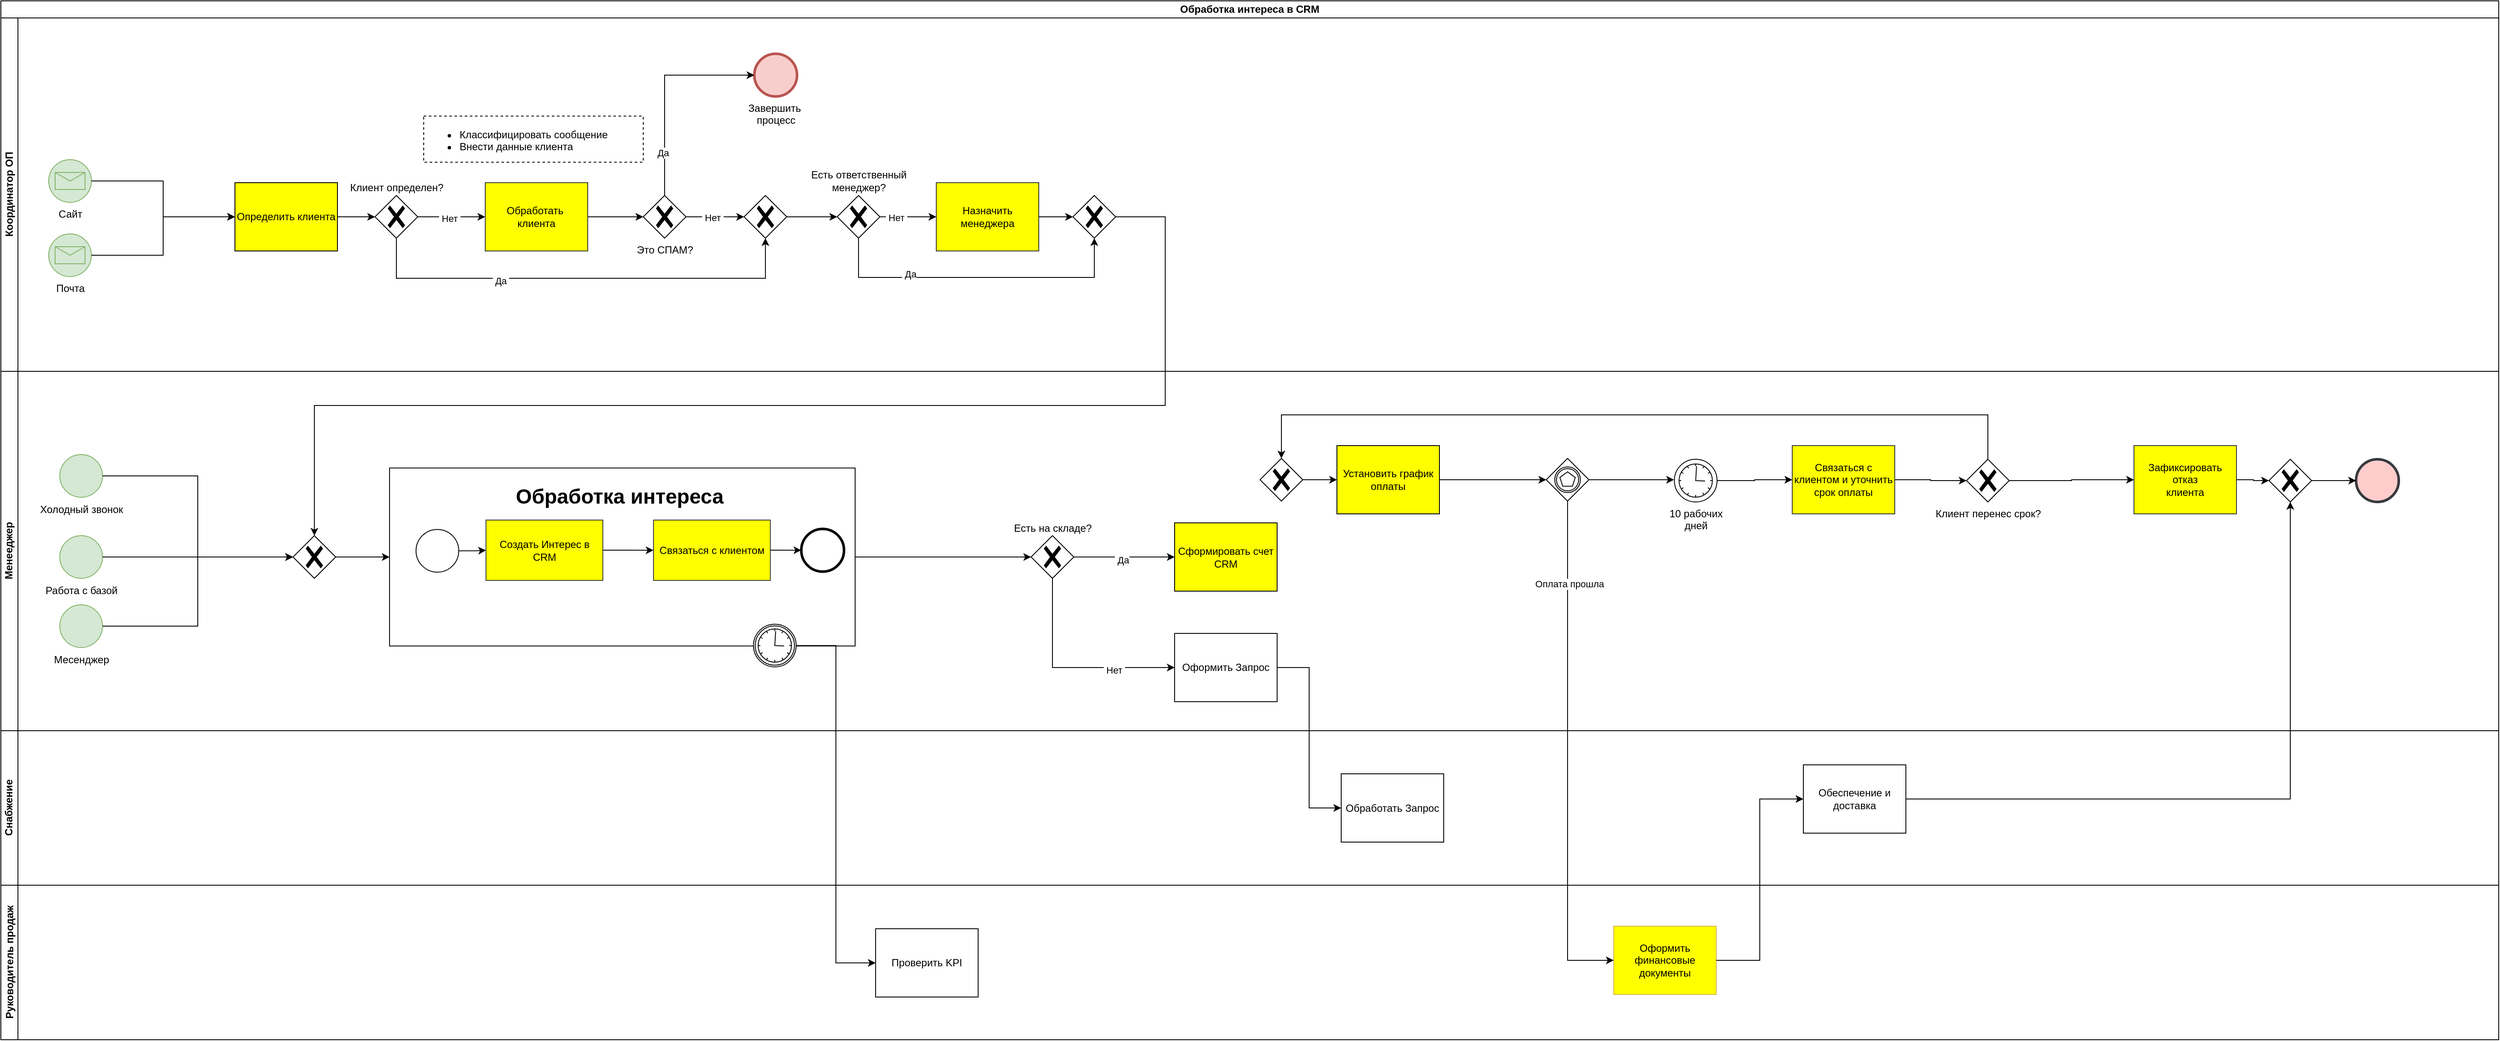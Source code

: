 <mxfile version="27.1.3">
  <diagram name="Страница — 1" id="opip3V4LIdFG4Yo0QK7u">
    <mxGraphModel dx="4573" dy="2480" grid="0" gridSize="10" guides="1" tooltips="1" connect="1" arrows="1" fold="1" page="1" pageScale="1" pageWidth="827" pageHeight="1169" background="light-dark(#FFFFFF,#FFFFFF)" math="0" shadow="0">
      <root>
        <mxCell id="0" />
        <mxCell id="1" parent="0" />
        <mxCell id="cEvRSIqXZ4WbzLf_VLH3-2" value="Обработка интереса в CRM" style="swimlane;html=1;childLayout=stackLayout;resizeParent=1;resizeParentMax=0;horizontal=1;startSize=20;horizontalStack=0;whiteSpace=wrap;" parent="1" vertex="1">
          <mxGeometry x="140" y="78" width="2924" height="1217" as="geometry" />
        </mxCell>
        <mxCell id="cEvRSIqXZ4WbzLf_VLH3-4" value="Координатор ОП" style="swimlane;html=1;startSize=20;horizontal=0;" parent="cEvRSIqXZ4WbzLf_VLH3-2" vertex="1">
          <mxGeometry y="20" width="2924" height="414" as="geometry" />
        </mxCell>
        <mxCell id="cEvRSIqXZ4WbzLf_VLH3-6" value="Сайт" style="points=[[0.145,0.145,0],[0.5,0,0],[0.855,0.145,0],[1,0.5,0],[0.855,0.855,0],[0.5,1,0],[0.145,0.855,0],[0,0.5,0]];shape=mxgraph.bpmn.event;html=1;verticalLabelPosition=bottom;labelBackgroundColor=#ffffff;verticalAlign=top;align=center;perimeter=ellipsePerimeter;outlineConnect=0;aspect=fixed;outline=standard;symbol=message;fillColor=#d5e8d4;strokeColor=#82b366;" parent="cEvRSIqXZ4WbzLf_VLH3-4" vertex="1">
          <mxGeometry x="56" y="166" width="50" height="50" as="geometry" />
        </mxCell>
        <mxCell id="42vEQWu17NEXKYtsey43-4" value="Почта" style="points=[[0.145,0.145,0],[0.5,0,0],[0.855,0.145,0],[1,0.5,0],[0.855,0.855,0],[0.5,1,0],[0.145,0.855,0],[0,0.5,0]];shape=mxgraph.bpmn.event;html=1;verticalLabelPosition=bottom;labelBackgroundColor=#ffffff;verticalAlign=top;align=center;perimeter=ellipsePerimeter;outlineConnect=0;aspect=fixed;outline=standard;symbol=message;fillColor=#d5e8d4;strokeColor=#82b366;" parent="cEvRSIqXZ4WbzLf_VLH3-4" vertex="1">
          <mxGeometry x="56" y="253" width="50" height="50" as="geometry" />
        </mxCell>
        <mxCell id="42vEQWu17NEXKYtsey43-10" style="edgeStyle=orthogonalEdgeStyle;rounded=0;orthogonalLoop=1;jettySize=auto;html=1;entryX=0;entryY=0.5;entryDx=0;entryDy=0;entryPerimeter=0;" parent="cEvRSIqXZ4WbzLf_VLH3-4" source="cEvRSIqXZ4WbzLf_VLH3-6" target="pGrO-_RLq9b3CH_coVWn-4" edge="1">
          <mxGeometry relative="1" as="geometry">
            <mxPoint x="279" y="232" as="targetPoint" />
          </mxGeometry>
        </mxCell>
        <mxCell id="42vEQWu17NEXKYtsey43-11" style="edgeStyle=orthogonalEdgeStyle;rounded=0;orthogonalLoop=1;jettySize=auto;html=1;entryX=0;entryY=0.5;entryDx=0;entryDy=0;entryPerimeter=0;" parent="cEvRSIqXZ4WbzLf_VLH3-4" source="42vEQWu17NEXKYtsey43-4" target="pGrO-_RLq9b3CH_coVWn-4" edge="1">
          <mxGeometry relative="1" as="geometry">
            <mxPoint x="279" y="232" as="targetPoint" />
          </mxGeometry>
        </mxCell>
        <mxCell id="pGrO-_RLq9b3CH_coVWn-7" style="edgeStyle=orthogonalEdgeStyle;rounded=0;orthogonalLoop=1;jettySize=auto;html=1;" edge="1" parent="cEvRSIqXZ4WbzLf_VLH3-4" source="pGrO-_RLq9b3CH_coVWn-4" target="pGrO-_RLq9b3CH_coVWn-5">
          <mxGeometry relative="1" as="geometry" />
        </mxCell>
        <mxCell id="pGrO-_RLq9b3CH_coVWn-4" value="Определить клиента" style="points=[[0.25,0,0],[0.5,0,0],[0.75,0,0],[1,0.25,0],[1,0.5,0],[1,0.75,0],[0.75,1,0],[0.5,1,0],[0.25,1,0],[0,0.75,0],[0,0.5,0],[0,0.25,0]];shape=mxgraph.bpmn.task2;whiteSpace=wrap;rectStyle=rounded;size=10;html=1;container=1;expand=0;collapsible=0;taskMarker=script;fillColor=#FFFF00;" vertex="1" parent="cEvRSIqXZ4WbzLf_VLH3-4">
          <mxGeometry x="274" y="193" width="120" height="80" as="geometry" />
        </mxCell>
        <mxCell id="pGrO-_RLq9b3CH_coVWn-8" style="edgeStyle=orthogonalEdgeStyle;rounded=0;orthogonalLoop=1;jettySize=auto;html=1;exitX=1;exitY=0.5;exitDx=0;exitDy=0;exitPerimeter=0;entryX=0;entryY=0.5;entryDx=0;entryDy=0;entryPerimeter=0;" edge="1" parent="cEvRSIqXZ4WbzLf_VLH3-4" source="pGrO-_RLq9b3CH_coVWn-5" target="pGrO-_RLq9b3CH_coVWn-6">
          <mxGeometry relative="1" as="geometry">
            <mxPoint x="633" y="233" as="sourcePoint" />
          </mxGeometry>
        </mxCell>
        <mxCell id="pGrO-_RLq9b3CH_coVWn-9" value="Нет" style="edgeLabel;html=1;align=center;verticalAlign=middle;resizable=0;points=[];" vertex="1" connectable="0" parent="pGrO-_RLq9b3CH_coVWn-8">
          <mxGeometry x="-0.031" y="-4" relative="1" as="geometry">
            <mxPoint as="offset" />
          </mxGeometry>
        </mxCell>
        <mxCell id="pGrO-_RLq9b3CH_coVWn-23" value="&amp;nbsp;Нет&amp;nbsp;" style="edgeLabel;html=1;align=center;verticalAlign=middle;resizable=0;points=[];" vertex="1" connectable="0" parent="pGrO-_RLq9b3CH_coVWn-8">
          <mxGeometry x="-0.072" y="-2" relative="1" as="geometry">
            <mxPoint as="offset" />
          </mxGeometry>
        </mxCell>
        <mxCell id="pGrO-_RLq9b3CH_coVWn-5" value="Клиент определен?" style="points=[[0.25,0.25,0],[0.5,0,0],[0.75,0.25,0],[1,0.5,0],[0.75,0.75,0],[0.5,1,0],[0.25,0.75,0],[0,0.5,0]];shape=mxgraph.bpmn.gateway2;html=1;verticalLabelPosition=top;labelBackgroundColor=#ffffff;verticalAlign=bottom;align=center;perimeter=rhombusPerimeter;outlineConnect=0;outline=none;symbol=none;gwType=exclusive;labelPosition=center;" vertex="1" parent="cEvRSIqXZ4WbzLf_VLH3-4">
          <mxGeometry x="438" y="208" width="50" height="50" as="geometry" />
        </mxCell>
        <mxCell id="pGrO-_RLq9b3CH_coVWn-15" style="edgeStyle=orthogonalEdgeStyle;rounded=0;orthogonalLoop=1;jettySize=auto;html=1;entryX=0;entryY=0.5;entryDx=0;entryDy=0;entryPerimeter=0;" edge="1" parent="cEvRSIqXZ4WbzLf_VLH3-4" source="pGrO-_RLq9b3CH_coVWn-6" target="pGrO-_RLq9b3CH_coVWn-27">
          <mxGeometry relative="1" as="geometry" />
        </mxCell>
        <mxCell id="pGrO-_RLq9b3CH_coVWn-6" value="Обработать&amp;nbsp;&lt;div&gt;клиента&lt;/div&gt;" style="points=[[0.25,0,0],[0.5,0,0],[0.75,0,0],[1,0.25,0],[1,0.5,0],[1,0.75,0],[0.75,1,0],[0.5,1,0],[0.25,1,0],[0,0.75,0],[0,0.5,0],[0,0.25,0]];shape=mxgraph.bpmn.task2;whiteSpace=wrap;rectStyle=rounded;size=10;html=1;container=1;expand=0;collapsible=0;taskMarker=user;fillColor=light-dark(#ffff00, #212100);strokeColor=#36393d;" vertex="1" parent="cEvRSIqXZ4WbzLf_VLH3-4">
          <mxGeometry x="567" y="193" width="120" height="80" as="geometry" />
        </mxCell>
        <mxCell id="pGrO-_RLq9b3CH_coVWn-10" value="&lt;ul&gt;&lt;li&gt;Классифицировать сообщение&lt;/li&gt;&lt;li&gt;Внести данные клиента&lt;/li&gt;&lt;/ul&gt;" style="text;strokeColor=default;fillColor=none;html=1;whiteSpace=wrap;verticalAlign=middle;overflow=hidden;dashed=1;" vertex="1" parent="cEvRSIqXZ4WbzLf_VLH3-4">
          <mxGeometry x="495" y="115" width="257" height="54" as="geometry" />
        </mxCell>
        <mxCell id="pGrO-_RLq9b3CH_coVWn-11" value="Назначить менеджера" style="points=[[0.25,0,0],[0.5,0,0],[0.75,0,0],[1,0.25,0],[1,0.5,0],[1,0.75,0],[0.75,1,0],[0.5,1,0],[0.25,1,0],[0,0.75,0],[0,0.5,0],[0,0.25,0]];shape=mxgraph.bpmn.task2;whiteSpace=wrap;rectStyle=rounded;size=10;html=1;container=1;expand=0;collapsible=0;taskMarker=user;fillColor=light-dark(#ffff00, #212100);strokeColor=#36393d;" vertex="1" parent="cEvRSIqXZ4WbzLf_VLH3-4">
          <mxGeometry x="1095" y="193" width="120" height="80" as="geometry" />
        </mxCell>
        <mxCell id="pGrO-_RLq9b3CH_coVWn-12" value="" style="points=[[0.25,0.25,0],[0.5,0,0],[0.75,0.25,0],[1,0.5,0],[0.75,0.75,0],[0.5,1,0],[0.25,0.75,0],[0,0.5,0]];shape=mxgraph.bpmn.gateway2;html=1;verticalLabelPosition=top;labelBackgroundColor=#ffffff;verticalAlign=bottom;align=center;perimeter=rhombusPerimeter;outlineConnect=0;outline=none;symbol=none;gwType=exclusive;labelPosition=center;" vertex="1" parent="cEvRSIqXZ4WbzLf_VLH3-4">
          <mxGeometry x="870" y="208" width="50" height="50" as="geometry" />
        </mxCell>
        <mxCell id="pGrO-_RLq9b3CH_coVWn-17" value="Есть ответственный&lt;div&gt;менеджер?&lt;/div&gt;" style="points=[[0.25,0.25,0],[0.5,0,0],[0.75,0.25,0],[1,0.5,0],[0.75,0.75,0],[0.5,1,0],[0.25,0.75,0],[0,0.5,0]];shape=mxgraph.bpmn.gateway2;html=1;verticalLabelPosition=top;labelBackgroundColor=#ffffff;verticalAlign=bottom;align=center;perimeter=rhombusPerimeter;outlineConnect=0;outline=none;symbol=none;gwType=exclusive;labelPosition=center;" vertex="1" parent="cEvRSIqXZ4WbzLf_VLH3-4">
          <mxGeometry x="979" y="208" width="50" height="50" as="geometry" />
        </mxCell>
        <mxCell id="pGrO-_RLq9b3CH_coVWn-18" style="edgeStyle=orthogonalEdgeStyle;rounded=0;orthogonalLoop=1;jettySize=auto;html=1;entryX=0;entryY=0.5;entryDx=0;entryDy=0;entryPerimeter=0;" edge="1" parent="cEvRSIqXZ4WbzLf_VLH3-4" source="pGrO-_RLq9b3CH_coVWn-12" target="pGrO-_RLq9b3CH_coVWn-17">
          <mxGeometry relative="1" as="geometry" />
        </mxCell>
        <mxCell id="pGrO-_RLq9b3CH_coVWn-19" style="edgeStyle=orthogonalEdgeStyle;rounded=0;orthogonalLoop=1;jettySize=auto;html=1;entryX=0;entryY=0.5;entryDx=0;entryDy=0;entryPerimeter=0;" edge="1" parent="cEvRSIqXZ4WbzLf_VLH3-4" source="pGrO-_RLq9b3CH_coVWn-17" target="pGrO-_RLq9b3CH_coVWn-11">
          <mxGeometry relative="1" as="geometry" />
        </mxCell>
        <mxCell id="pGrO-_RLq9b3CH_coVWn-24" value="&amp;nbsp;Нет&amp;nbsp;" style="edgeLabel;html=1;align=center;verticalAlign=middle;resizable=0;points=[];" vertex="1" connectable="0" parent="pGrO-_RLq9b3CH_coVWn-19">
          <mxGeometry x="-0.424" y="-1" relative="1" as="geometry">
            <mxPoint as="offset" />
          </mxGeometry>
        </mxCell>
        <mxCell id="pGrO-_RLq9b3CH_coVWn-20" style="edgeStyle=orthogonalEdgeStyle;rounded=0;orthogonalLoop=1;jettySize=auto;html=1;entryX=0.5;entryY=1;entryDx=0;entryDy=0;entryPerimeter=0;" edge="1" parent="cEvRSIqXZ4WbzLf_VLH3-4" source="pGrO-_RLq9b3CH_coVWn-5" target="pGrO-_RLq9b3CH_coVWn-12">
          <mxGeometry relative="1" as="geometry">
            <Array as="points">
              <mxPoint x="463" y="305" />
              <mxPoint x="895" y="305" />
            </Array>
          </mxGeometry>
        </mxCell>
        <mxCell id="pGrO-_RLq9b3CH_coVWn-22" value="&amp;nbsp;Да&amp;nbsp;" style="edgeLabel;html=1;align=center;verticalAlign=middle;resizable=0;points=[];" vertex="1" connectable="0" parent="pGrO-_RLq9b3CH_coVWn-20">
          <mxGeometry x="-0.36" y="-3" relative="1" as="geometry">
            <mxPoint as="offset" />
          </mxGeometry>
        </mxCell>
        <mxCell id="pGrO-_RLq9b3CH_coVWn-21" value="" style="points=[[0.25,0.25,0],[0.5,0,0],[0.75,0.25,0],[1,0.5,0],[0.75,0.75,0],[0.5,1,0],[0.25,0.75,0],[0,0.5,0]];shape=mxgraph.bpmn.gateway2;html=1;verticalLabelPosition=top;labelBackgroundColor=#ffffff;verticalAlign=bottom;align=center;perimeter=rhombusPerimeter;outlineConnect=0;outline=none;symbol=none;gwType=exclusive;labelPosition=center;" vertex="1" parent="cEvRSIqXZ4WbzLf_VLH3-4">
          <mxGeometry x="1255" y="208" width="50" height="50" as="geometry" />
        </mxCell>
        <mxCell id="pGrO-_RLq9b3CH_coVWn-25" style="edgeStyle=orthogonalEdgeStyle;rounded=0;orthogonalLoop=1;jettySize=auto;html=1;entryX=0;entryY=0.5;entryDx=0;entryDy=0;entryPerimeter=0;" edge="1" parent="cEvRSIqXZ4WbzLf_VLH3-4" source="pGrO-_RLq9b3CH_coVWn-11" target="pGrO-_RLq9b3CH_coVWn-21">
          <mxGeometry relative="1" as="geometry" />
        </mxCell>
        <mxCell id="pGrO-_RLq9b3CH_coVWn-26" style="edgeStyle=orthogonalEdgeStyle;rounded=0;orthogonalLoop=1;jettySize=auto;html=1;entryX=0.5;entryY=1;entryDx=0;entryDy=0;entryPerimeter=0;" edge="1" parent="cEvRSIqXZ4WbzLf_VLH3-4" source="pGrO-_RLq9b3CH_coVWn-17" target="pGrO-_RLq9b3CH_coVWn-21">
          <mxGeometry relative="1" as="geometry">
            <Array as="points">
              <mxPoint x="1004" y="304" />
              <mxPoint x="1280" y="304" />
            </Array>
          </mxGeometry>
        </mxCell>
        <mxCell id="pGrO-_RLq9b3CH_coVWn-35" value="&amp;nbsp;Да" style="edgeLabel;html=1;align=center;verticalAlign=middle;resizable=0;points=[];" vertex="1" connectable="0" parent="pGrO-_RLq9b3CH_coVWn-26">
          <mxGeometry x="-0.433" y="4" relative="1" as="geometry">
            <mxPoint as="offset" />
          </mxGeometry>
        </mxCell>
        <mxCell id="pGrO-_RLq9b3CH_coVWn-28" style="edgeStyle=orthogonalEdgeStyle;rounded=0;orthogonalLoop=1;jettySize=auto;html=1;" edge="1" parent="cEvRSIqXZ4WbzLf_VLH3-4" source="pGrO-_RLq9b3CH_coVWn-27" target="pGrO-_RLq9b3CH_coVWn-12">
          <mxGeometry relative="1" as="geometry" />
        </mxCell>
        <mxCell id="pGrO-_RLq9b3CH_coVWn-33" value="&amp;nbsp;Нет&amp;nbsp;" style="edgeLabel;html=1;align=center;verticalAlign=middle;resizable=0;points=[];" vertex="1" connectable="0" parent="pGrO-_RLq9b3CH_coVWn-28">
          <mxGeometry x="-0.093" y="-1" relative="1" as="geometry">
            <mxPoint as="offset" />
          </mxGeometry>
        </mxCell>
        <mxCell id="pGrO-_RLq9b3CH_coVWn-27" value="Это СПАМ?" style="points=[[0.25,0.25,0],[0.5,0,0],[0.75,0.25,0],[1,0.5,0],[0.75,0.75,0],[0.5,1,0],[0.25,0.75,0],[0,0.5,0]];shape=mxgraph.bpmn.gateway2;html=1;verticalLabelPosition=bottom;labelBackgroundColor=#ffffff;verticalAlign=top;align=center;perimeter=rhombusPerimeter;outlineConnect=0;outline=none;symbol=none;gwType=exclusive;" vertex="1" parent="cEvRSIqXZ4WbzLf_VLH3-4">
          <mxGeometry x="752" y="208" width="50" height="50" as="geometry" />
        </mxCell>
        <mxCell id="pGrO-_RLq9b3CH_coVWn-29" value="Завершить&amp;nbsp;&lt;div&gt;процесс&lt;/div&gt;" style="points=[[0.145,0.145,0],[0.5,0,0],[0.855,0.145,0],[1,0.5,0],[0.855,0.855,0],[0.5,1,0],[0.145,0.855,0],[0,0.5,0]];shape=mxgraph.bpmn.event;html=1;verticalLabelPosition=bottom;labelBackgroundColor=#ffffff;verticalAlign=top;align=center;perimeter=ellipsePerimeter;outlineConnect=0;aspect=fixed;outline=end;symbol=terminate2;fillColor=#f8cecc;strokeColor=#b85450;" vertex="1" parent="cEvRSIqXZ4WbzLf_VLH3-4">
          <mxGeometry x="882" y="42" width="50" height="50" as="geometry" />
        </mxCell>
        <mxCell id="pGrO-_RLq9b3CH_coVWn-31" style="edgeStyle=orthogonalEdgeStyle;rounded=0;orthogonalLoop=1;jettySize=auto;html=1;entryX=0;entryY=0.5;entryDx=0;entryDy=0;entryPerimeter=0;" edge="1" parent="cEvRSIqXZ4WbzLf_VLH3-4" source="pGrO-_RLq9b3CH_coVWn-27" target="pGrO-_RLq9b3CH_coVWn-29">
          <mxGeometry relative="1" as="geometry">
            <Array as="points">
              <mxPoint x="777" y="67" />
            </Array>
          </mxGeometry>
        </mxCell>
        <mxCell id="pGrO-_RLq9b3CH_coVWn-32" value="Да" style="edgeLabel;html=1;align=center;verticalAlign=middle;resizable=0;points=[];" vertex="1" connectable="0" parent="pGrO-_RLq9b3CH_coVWn-31">
          <mxGeometry x="-0.593" y="2" relative="1" as="geometry">
            <mxPoint as="offset" />
          </mxGeometry>
        </mxCell>
        <mxCell id="cEvRSIqXZ4WbzLf_VLH3-5" value="Менееджер" style="swimlane;html=1;startSize=20;horizontal=0;" parent="cEvRSIqXZ4WbzLf_VLH3-2" vertex="1">
          <mxGeometry y="434" width="2924" height="421" as="geometry" />
        </mxCell>
        <mxCell id="pGrO-_RLq9b3CH_coVWn-52" style="edgeStyle=orthogonalEdgeStyle;rounded=0;orthogonalLoop=1;jettySize=auto;html=1;" edge="1" parent="cEvRSIqXZ4WbzLf_VLH3-5" source="pGrO-_RLq9b3CH_coVWn-40" target="pGrO-_RLq9b3CH_coVWn-51">
          <mxGeometry relative="1" as="geometry" />
        </mxCell>
        <mxCell id="pGrO-_RLq9b3CH_coVWn-40" value="" style="points=[[0.25,0,0],[0.5,0,0],[0.75,0,0],[1,0.25,0],[1,0.5,0],[1,0.75,0],[0.75,1,0],[0.5,1,0],[0.25,1,0],[0,0.75,0],[0,0.5,0],[0,0.25,0]];shape=mxgraph.bpmn.task2;whiteSpace=wrap;rectStyle=rounded;size=10;html=1;container=1;expand=0;collapsible=0;bpmnShapeType=call;" vertex="1" parent="cEvRSIqXZ4WbzLf_VLH3-5">
          <mxGeometry x="455" y="113.25" width="545" height="208.5" as="geometry" />
        </mxCell>
        <mxCell id="pGrO-_RLq9b3CH_coVWn-36" value="Создать Интерес в CRM" style="points=[[0.25,0,0],[0.5,0,0],[0.75,0,0],[1,0.25,0],[1,0.5,0],[1,0.75,0],[0.75,1,0],[0.5,1,0],[0.25,1,0],[0,0.75,0],[0,0.5,0],[0,0.25,0]];shape=mxgraph.bpmn.task2;whiteSpace=wrap;rectStyle=rounded;size=10;html=1;container=1;expand=0;collapsible=0;taskMarker=user;fillColor=light-dark(#ffff00, #212100);strokeColor=#36393d;" vertex="1" parent="pGrO-_RLq9b3CH_coVWn-40">
          <mxGeometry x="112.877" y="60.995" width="136.82" height="70.678" as="geometry" />
        </mxCell>
        <mxCell id="pGrO-_RLq9b3CH_coVWn-1" value="Связаться с клиентом" style="points=[[0.25,0,0],[0.5,0,0],[0.75,0,0],[1,0.25,0],[1,0.5,0],[1,0.75,0],[0.75,1,0],[0.5,1,0],[0.25,1,0],[0,0.75,0],[0,0.5,0],[0,0.25,0]];shape=mxgraph.bpmn.task2;whiteSpace=wrap;rectStyle=rounded;size=10;html=1;container=1;expand=0;collapsible=0;taskMarker=user;fillColor=light-dark(#ffff00, #212100);strokeColor=#36393d;" vertex="1" parent="pGrO-_RLq9b3CH_coVWn-40">
          <mxGeometry x="308.985" y="60.997" width="136.82" height="70.678" as="geometry" />
        </mxCell>
        <mxCell id="pGrO-_RLq9b3CH_coVWn-41" value="" style="points=[[0.145,0.145,0],[0.5,0,0],[0.855,0.145,0],[1,0.5,0],[0.855,0.855,0],[0.5,1,0],[0.145,0.855,0],[0,0.5,0]];shape=mxgraph.bpmn.event;html=1;verticalLabelPosition=bottom;labelBackgroundColor=#ffffff;verticalAlign=top;align=center;perimeter=ellipsePerimeter;outlineConnect=0;aspect=fixed;outline=standard;symbol=general;" vertex="1" parent="pGrO-_RLq9b3CH_coVWn-40">
          <mxGeometry x="31" y="72" width="50" height="50" as="geometry" />
        </mxCell>
        <mxCell id="pGrO-_RLq9b3CH_coVWn-42" value="" style="points=[[0.145,0.145,0],[0.5,0,0],[0.855,0.145,0],[1,0.5,0],[0.855,0.855,0],[0.5,1,0],[0.145,0.855,0],[0,0.5,0]];shape=mxgraph.bpmn.event;html=1;verticalLabelPosition=bottom;labelBackgroundColor=#ffffff;verticalAlign=top;align=center;perimeter=ellipsePerimeter;outlineConnect=0;aspect=fixed;outline=end;symbol=terminate2;" vertex="1" parent="pGrO-_RLq9b3CH_coVWn-40">
          <mxGeometry x="482" y="71.33" width="50" height="50" as="geometry" />
        </mxCell>
        <mxCell id="pGrO-_RLq9b3CH_coVWn-2" value="" style="points=[[0.145,0.145,0],[0.5,0,0],[0.855,0.145,0],[1,0.5,0],[0.855,0.855,0],[0.5,1,0],[0.145,0.855,0],[0,0.5,0]];shape=mxgraph.bpmn.event;html=1;verticalLabelPosition=bottom;labelBackgroundColor=#ffffff;verticalAlign=top;align=center;perimeter=ellipsePerimeter;outlineConnect=0;aspect=fixed;outline=catching;symbol=timer;" vertex="1" parent="pGrO-_RLq9b3CH_coVWn-40">
          <mxGeometry x="426" y="183" width="50" height="50" as="geometry" />
        </mxCell>
        <mxCell id="pGrO-_RLq9b3CH_coVWn-43" style="edgeStyle=orthogonalEdgeStyle;rounded=0;orthogonalLoop=1;jettySize=auto;html=1;entryX=0;entryY=0.5;entryDx=0;entryDy=0;entryPerimeter=0;" edge="1" parent="pGrO-_RLq9b3CH_coVWn-40" source="pGrO-_RLq9b3CH_coVWn-41" target="pGrO-_RLq9b3CH_coVWn-36">
          <mxGeometry relative="1" as="geometry" />
        </mxCell>
        <mxCell id="pGrO-_RLq9b3CH_coVWn-44" style="edgeStyle=orthogonalEdgeStyle;rounded=0;orthogonalLoop=1;jettySize=auto;html=1;entryX=0;entryY=0.5;entryDx=0;entryDy=0;entryPerimeter=0;" edge="1" parent="pGrO-_RLq9b3CH_coVWn-40" source="pGrO-_RLq9b3CH_coVWn-36" target="pGrO-_RLq9b3CH_coVWn-1">
          <mxGeometry relative="1" as="geometry" />
        </mxCell>
        <mxCell id="pGrO-_RLq9b3CH_coVWn-45" style="edgeStyle=orthogonalEdgeStyle;rounded=0;orthogonalLoop=1;jettySize=auto;html=1;entryX=0;entryY=0.5;entryDx=0;entryDy=0;entryPerimeter=0;" edge="1" parent="pGrO-_RLq9b3CH_coVWn-40" source="pGrO-_RLq9b3CH_coVWn-1" target="pGrO-_RLq9b3CH_coVWn-42">
          <mxGeometry relative="1" as="geometry" />
        </mxCell>
        <mxCell id="pGrO-_RLq9b3CH_coVWn-48" value="Обработка интереса" style="text;strokeColor=none;fillColor=none;html=1;fontSize=24;fontStyle=1;verticalAlign=middle;align=center;" vertex="1" parent="pGrO-_RLq9b3CH_coVWn-40">
          <mxGeometry x="219" y="13.75" width="100" height="40" as="geometry" />
        </mxCell>
        <mxCell id="42vEQWu17NEXKYtsey43-1" value="Холодный звонок" style="points=[[0.145,0.145,0],[0.5,0,0],[0.855,0.145,0],[1,0.5,0],[0.855,0.855,0],[0.5,1,0],[0.145,0.855,0],[0,0.5,0]];shape=mxgraph.bpmn.event;html=1;verticalLabelPosition=bottom;labelBackgroundColor=#ffffff;verticalAlign=top;align=center;perimeter=ellipsePerimeter;outlineConnect=0;aspect=fixed;outline=standard;symbol=general;fillColor=#d5e8d4;strokeColor=#82b366;" parent="cEvRSIqXZ4WbzLf_VLH3-5" vertex="1">
          <mxGeometry x="69" y="97.5" width="50" height="50" as="geometry" />
        </mxCell>
        <mxCell id="42vEQWu17NEXKYtsey43-2" value="Работа с базой" style="points=[[0.145,0.145,0],[0.5,0,0],[0.855,0.145,0],[1,0.5,0],[0.855,0.855,0],[0.5,1,0],[0.145,0.855,0],[0,0.5,0]];shape=mxgraph.bpmn.event;html=1;verticalLabelPosition=bottom;labelBackgroundColor=#ffffff;verticalAlign=top;align=center;perimeter=ellipsePerimeter;outlineConnect=0;aspect=fixed;outline=standard;symbol=general;fillColor=#d5e8d4;strokeColor=#82b366;" parent="cEvRSIqXZ4WbzLf_VLH3-5" vertex="1">
          <mxGeometry x="69" y="192.5" width="50" height="50" as="geometry" />
        </mxCell>
        <mxCell id="42vEQWu17NEXKYtsey43-3" value="Месенджер" style="points=[[0.145,0.145,0],[0.5,0,0],[0.855,0.145,0],[1,0.5,0],[0.855,0.855,0],[0.5,1,0],[0.145,0.855,0],[0,0.5,0]];shape=mxgraph.bpmn.event;html=1;verticalLabelPosition=bottom;labelBackgroundColor=#ffffff;verticalAlign=top;align=center;perimeter=ellipsePerimeter;outlineConnect=0;aspect=fixed;outline=standard;symbol=general;fillColor=#d5e8d4;strokeColor=#82b366;" parent="cEvRSIqXZ4WbzLf_VLH3-5" vertex="1">
          <mxGeometry x="69" y="273.5" width="50" height="50" as="geometry" />
        </mxCell>
        <mxCell id="42vEQWu17NEXKYtsey43-13" style="edgeStyle=orthogonalEdgeStyle;rounded=0;orthogonalLoop=1;jettySize=auto;html=1;entryX=0;entryY=0.5;entryDx=0;entryDy=0;entryPerimeter=0;" parent="cEvRSIqXZ4WbzLf_VLH3-5" source="42vEQWu17NEXKYtsey43-1" target="pGrO-_RLq9b3CH_coVWn-37" edge="1">
          <mxGeometry relative="1" as="geometry">
            <mxPoint x="320" y="217.5" as="targetPoint" />
          </mxGeometry>
        </mxCell>
        <mxCell id="42vEQWu17NEXKYtsey43-14" style="edgeStyle=orthogonalEdgeStyle;rounded=0;orthogonalLoop=1;jettySize=auto;html=1;entryX=0;entryY=0.5;entryDx=0;entryDy=0;entryPerimeter=0;" parent="cEvRSIqXZ4WbzLf_VLH3-5" source="42vEQWu17NEXKYtsey43-2" target="pGrO-_RLq9b3CH_coVWn-37" edge="1">
          <mxGeometry relative="1" as="geometry">
            <mxPoint x="320" y="217.5" as="targetPoint" />
          </mxGeometry>
        </mxCell>
        <mxCell id="42vEQWu17NEXKYtsey43-15" style="edgeStyle=orthogonalEdgeStyle;rounded=0;orthogonalLoop=1;jettySize=auto;html=1;entryX=0;entryY=0.5;entryDx=0;entryDy=0;entryPerimeter=0;" parent="cEvRSIqXZ4WbzLf_VLH3-5" source="42vEQWu17NEXKYtsey43-3" target="pGrO-_RLq9b3CH_coVWn-37" edge="1">
          <mxGeometry relative="1" as="geometry">
            <mxPoint x="320" y="217.5" as="targetPoint" />
          </mxGeometry>
        </mxCell>
        <mxCell id="42vEQWu17NEXKYtsey43-36" value="Сформировать счет CRM" style="points=[[0.25,0,0],[0.5,0,0],[0.75,0,0],[1,0.25,0],[1,0.5,0],[1,0.75,0],[0.75,1,0],[0.5,1,0],[0.25,1,0],[0,0.75,0],[0,0.5,0],[0,0.25,0]];shape=mxgraph.bpmn.task2;whiteSpace=wrap;rectStyle=rounded;size=10;html=1;container=1;expand=0;collapsible=0;taskMarker=user;fillColor=light-dark(#ffff00, #212100);strokeColor=default;" parent="cEvRSIqXZ4WbzLf_VLH3-5" vertex="1">
          <mxGeometry x="1374" y="177.5" width="120" height="80" as="geometry" />
        </mxCell>
        <mxCell id="42vEQWu17NEXKYtsey43-50" style="edgeStyle=orthogonalEdgeStyle;rounded=0;orthogonalLoop=1;jettySize=auto;html=1;entryX=0;entryY=0.5;entryDx=0;entryDy=0;entryPerimeter=0;" parent="cEvRSIqXZ4WbzLf_VLH3-5" source="42vEQWu17NEXKYtsey43-45" target="42vEQWu17NEXKYtsey43-54" edge="1">
          <mxGeometry relative="1" as="geometry">
            <mxPoint x="1803" y="127" as="targetPoint" />
          </mxGeometry>
        </mxCell>
        <mxCell id="42vEQWu17NEXKYtsey43-45" value="Установить график оплаты" style="points=[[0.25,0,0],[0.5,0,0],[0.75,0,0],[1,0.25,0],[1,0.5,0],[1,0.75,0],[0.75,1,0],[0.5,1,0],[0.25,1,0],[0,0.75,0],[0,0.5,0],[0,0.25,0]];shape=mxgraph.bpmn.task2;whiteSpace=wrap;rectStyle=rounded;size=10;html=1;container=1;expand=0;collapsible=0;taskMarker=user;fillColor=light-dark(#ffff00, #212100);strokeColor=default;" parent="cEvRSIqXZ4WbzLf_VLH3-5" vertex="1">
          <mxGeometry x="1564" y="87" width="120" height="80" as="geometry" />
        </mxCell>
        <mxCell id="42vEQWu17NEXKYtsey43-49" style="edgeStyle=orthogonalEdgeStyle;rounded=0;orthogonalLoop=1;jettySize=auto;html=1;" parent="cEvRSIqXZ4WbzLf_VLH3-5" source="42vEQWu17NEXKYtsey43-47" target="42vEQWu17NEXKYtsey43-45" edge="1">
          <mxGeometry relative="1" as="geometry" />
        </mxCell>
        <mxCell id="42vEQWu17NEXKYtsey43-47" value="" style="points=[[0.25,0.25,0],[0.5,0,0],[0.75,0.25,0],[1,0.5,0],[0.75,0.75,0],[0.5,1,0],[0.25,0.75,0],[0,0.5,0]];shape=mxgraph.bpmn.gateway2;html=1;verticalLabelPosition=bottom;labelBackgroundColor=#ffffff;verticalAlign=top;align=center;perimeter=rhombusPerimeter;outlineConnect=0;outline=none;symbol=none;gwType=exclusive;" parent="cEvRSIqXZ4WbzLf_VLH3-5" vertex="1">
          <mxGeometry x="1474" y="102" width="50" height="50" as="geometry" />
        </mxCell>
        <mxCell id="42vEQWu17NEXKYtsey43-59" style="edgeStyle=orthogonalEdgeStyle;rounded=0;orthogonalLoop=1;jettySize=auto;html=1;" parent="cEvRSIqXZ4WbzLf_VLH3-5" source="42vEQWu17NEXKYtsey43-54" edge="1">
          <mxGeometry relative="1" as="geometry">
            <mxPoint x="1958.579" y="127" as="targetPoint" />
          </mxGeometry>
        </mxCell>
        <mxCell id="42vEQWu17NEXKYtsey43-54" value="" style="points=[[0.25,0.25,0],[0.5,0,0],[0.75,0.25,0],[1,0.5,0],[0.75,0.75,0],[0.5,1,0],[0.25,0.75,0],[0,0.5,0]];shape=mxgraph.bpmn.gateway2;html=1;verticalLabelPosition=bottom;labelBackgroundColor=#ffffff;verticalAlign=top;align=center;perimeter=rhombusPerimeter;outlineConnect=0;outline=catching;symbol=multiple;" parent="cEvRSIqXZ4WbzLf_VLH3-5" vertex="1">
          <mxGeometry x="1809" y="102" width="50" height="50" as="geometry" />
        </mxCell>
        <mxCell id="42vEQWu17NEXKYtsey43-60" value="10 рабочих&lt;div&gt;дней&lt;/div&gt;" style="points=[[0.145,0.145,0],[0.5,0,0],[0.855,0.145,0],[1,0.5,0],[0.855,0.855,0],[0.5,1,0],[0.145,0.855,0],[0,0.5,0]];shape=mxgraph.bpmn.event;html=1;verticalLabelPosition=bottom;labelBackgroundColor=#ffffff;verticalAlign=top;align=center;perimeter=ellipsePerimeter;outlineConnect=0;aspect=fixed;outline=standard;symbol=timer;" parent="cEvRSIqXZ4WbzLf_VLH3-5" vertex="1">
          <mxGeometry x="1959" y="103" width="50" height="50" as="geometry" />
        </mxCell>
        <mxCell id="42vEQWu17NEXKYtsey43-61" value="Связаться с клиентом и уточнить&lt;div&gt;срок оплаты&lt;/div&gt;" style="points=[[0.25,0,0],[0.5,0,0],[0.75,0,0],[1,0.25,0],[1,0.5,0],[1,0.75,0],[0.75,1,0],[0.5,1,0],[0.25,1,0],[0,0.75,0],[0,0.5,0],[0,0.25,0]];shape=mxgraph.bpmn.task2;whiteSpace=wrap;rectStyle=rounded;size=10;html=1;container=1;expand=0;collapsible=0;taskMarker=user;fillColor=light-dark(#ffff00, #212100);strokeColor=#36393d;" parent="cEvRSIqXZ4WbzLf_VLH3-5" vertex="1">
          <mxGeometry x="2097" y="87" width="120" height="80" as="geometry" />
        </mxCell>
        <mxCell id="42vEQWu17NEXKYtsey43-62" style="edgeStyle=orthogonalEdgeStyle;rounded=0;orthogonalLoop=1;jettySize=auto;html=1;entryX=0;entryY=0.5;entryDx=0;entryDy=0;entryPerimeter=0;" parent="cEvRSIqXZ4WbzLf_VLH3-5" source="42vEQWu17NEXKYtsey43-60" target="42vEQWu17NEXKYtsey43-61" edge="1">
          <mxGeometry relative="1" as="geometry" />
        </mxCell>
        <mxCell id="42vEQWu17NEXKYtsey43-64" value="" style="edgeStyle=orthogonalEdgeStyle;rounded=0;orthogonalLoop=1;jettySize=auto;html=1;" parent="cEvRSIqXZ4WbzLf_VLH3-5" source="42vEQWu17NEXKYtsey43-61" target="42vEQWu17NEXKYtsey43-65" edge="1">
          <mxGeometry relative="1" as="geometry">
            <mxPoint x="2539.158" y="1044" as="targetPoint" />
            <mxPoint x="2426" y="1044" as="sourcePoint" />
          </mxGeometry>
        </mxCell>
        <mxCell id="42vEQWu17NEXKYtsey43-73" style="edgeStyle=orthogonalEdgeStyle;rounded=0;orthogonalLoop=1;jettySize=auto;html=1;" parent="cEvRSIqXZ4WbzLf_VLH3-5" source="42vEQWu17NEXKYtsey43-65" target="42vEQWu17NEXKYtsey43-72" edge="1">
          <mxGeometry relative="1" as="geometry" />
        </mxCell>
        <mxCell id="42vEQWu17NEXKYtsey43-65" value="Клиент перенес срок?" style="points=[[0.25,0.25,0],[0.5,0,0],[0.75,0.25,0],[1,0.5,0],[0.75,0.75,0],[0.5,1,0],[0.25,0.75,0],[0,0.5,0]];shape=mxgraph.bpmn.gateway2;html=1;verticalLabelPosition=bottom;labelBackgroundColor=#ffffff;verticalAlign=top;align=center;perimeter=rhombusPerimeter;outlineConnect=0;outline=none;symbol=none;gwType=exclusive;" parent="cEvRSIqXZ4WbzLf_VLH3-5" vertex="1">
          <mxGeometry x="2301" y="103" width="50" height="50" as="geometry" />
        </mxCell>
        <mxCell id="42vEQWu17NEXKYtsey43-66" style="edgeStyle=orthogonalEdgeStyle;rounded=0;orthogonalLoop=1;jettySize=auto;html=1;entryX=0.5;entryY=0;entryDx=0;entryDy=0;entryPerimeter=0;" parent="cEvRSIqXZ4WbzLf_VLH3-5" source="42vEQWu17NEXKYtsey43-65" target="42vEQWu17NEXKYtsey43-47" edge="1">
          <mxGeometry relative="1" as="geometry">
            <Array as="points">
              <mxPoint x="2326" y="51" />
              <mxPoint x="1499" y="51" />
            </Array>
          </mxGeometry>
        </mxCell>
        <mxCell id="42vEQWu17NEXKYtsey43-70" value="" style="points=[[0.145,0.145,0],[0.5,0,0],[0.855,0.145,0],[1,0.5,0],[0.855,0.855,0],[0.5,1,0],[0.145,0.855,0],[0,0.5,0]];shape=mxgraph.bpmn.event;html=1;verticalLabelPosition=bottom;labelBackgroundColor=#ffffff;verticalAlign=top;align=center;perimeter=ellipsePerimeter;outlineConnect=0;aspect=fixed;outline=end;symbol=terminate2;fillColor=#ffcccc;strokeColor=#36393d;" parent="cEvRSIqXZ4WbzLf_VLH3-5" vertex="1">
          <mxGeometry x="2757" y="103" width="50" height="50" as="geometry" />
        </mxCell>
        <mxCell id="42vEQWu17NEXKYtsey43-74" style="edgeStyle=orthogonalEdgeStyle;rounded=0;orthogonalLoop=1;jettySize=auto;html=1;" parent="cEvRSIqXZ4WbzLf_VLH3-5" source="42vEQWu17NEXKYtsey43-76" target="42vEQWu17NEXKYtsey43-70" edge="1">
          <mxGeometry relative="1" as="geometry" />
        </mxCell>
        <mxCell id="42vEQWu17NEXKYtsey43-72" value="Зафиксировать&lt;div&gt;отказ&lt;/div&gt;&lt;div&gt;клиента&lt;/div&gt;" style="points=[[0.25,0,0],[0.5,0,0],[0.75,0,0],[1,0.25,0],[1,0.5,0],[1,0.75,0],[0.75,1,0],[0.5,1,0],[0.25,1,0],[0,0.75,0],[0,0.5,0],[0,0.25,0]];shape=mxgraph.bpmn.task2;whiteSpace=wrap;rectStyle=rounded;size=10;html=1;container=1;expand=0;collapsible=0;taskMarker=user;fillColor=light-dark(#ffff00, #212100);strokeColor=#36393d;" parent="cEvRSIqXZ4WbzLf_VLH3-5" vertex="1">
          <mxGeometry x="2497" y="87" width="120" height="80" as="geometry" />
        </mxCell>
        <mxCell id="42vEQWu17NEXKYtsey43-75" value="" style="edgeStyle=orthogonalEdgeStyle;rounded=0;orthogonalLoop=1;jettySize=auto;html=1;" parent="cEvRSIqXZ4WbzLf_VLH3-5" source="42vEQWu17NEXKYtsey43-72" target="42vEQWu17NEXKYtsey43-76" edge="1">
          <mxGeometry relative="1" as="geometry">
            <mxPoint x="2826" y="1044" as="sourcePoint" />
            <mxPoint x="2966" y="1045" as="targetPoint" />
          </mxGeometry>
        </mxCell>
        <mxCell id="42vEQWu17NEXKYtsey43-76" value="" style="points=[[0.25,0.25,0],[0.5,0,0],[0.75,0.25,0],[1,0.5,0],[0.75,0.75,0],[0.5,1,0],[0.25,0.75,0],[0,0.5,0]];shape=mxgraph.bpmn.gateway2;html=1;verticalLabelPosition=bottom;labelBackgroundColor=#ffffff;verticalAlign=top;align=center;perimeter=rhombusPerimeter;outlineConnect=0;outline=none;symbol=none;gwType=exclusive;" parent="cEvRSIqXZ4WbzLf_VLH3-5" vertex="1">
          <mxGeometry x="2655" y="103" width="50" height="50" as="geometry" />
        </mxCell>
        <mxCell id="pGrO-_RLq9b3CH_coVWn-47" style="edgeStyle=orthogonalEdgeStyle;rounded=0;orthogonalLoop=1;jettySize=auto;html=1;entryX=0;entryY=0.5;entryDx=0;entryDy=0;entryPerimeter=0;" edge="1" parent="cEvRSIqXZ4WbzLf_VLH3-5" source="pGrO-_RLq9b3CH_coVWn-37" target="pGrO-_RLq9b3CH_coVWn-40">
          <mxGeometry relative="1" as="geometry">
            <mxPoint x="434.947" y="217.5" as="targetPoint" />
          </mxGeometry>
        </mxCell>
        <mxCell id="pGrO-_RLq9b3CH_coVWn-37" value="" style="points=[[0.25,0.25,0],[0.5,0,0],[0.75,0.25,0],[1,0.5,0],[0.75,0.75,0],[0.5,1,0],[0.25,0.75,0],[0,0.5,0]];shape=mxgraph.bpmn.gateway2;html=1;verticalLabelPosition=bottom;labelBackgroundColor=#ffffff;verticalAlign=top;align=center;perimeter=rhombusPerimeter;outlineConnect=0;outline=none;symbol=none;gwType=exclusive;" vertex="1" parent="cEvRSIqXZ4WbzLf_VLH3-5">
          <mxGeometry x="342" y="192.5" width="50" height="50" as="geometry" />
        </mxCell>
        <mxCell id="pGrO-_RLq9b3CH_coVWn-54" style="edgeStyle=orthogonalEdgeStyle;rounded=0;orthogonalLoop=1;jettySize=auto;html=1;" edge="1" parent="cEvRSIqXZ4WbzLf_VLH3-5" source="pGrO-_RLq9b3CH_coVWn-51" target="42vEQWu17NEXKYtsey43-36">
          <mxGeometry relative="1" as="geometry" />
        </mxCell>
        <mxCell id="pGrO-_RLq9b3CH_coVWn-56" value="&amp;nbsp;Да" style="edgeLabel;html=1;align=center;verticalAlign=middle;resizable=0;points=[];" vertex="1" connectable="0" parent="pGrO-_RLq9b3CH_coVWn-54">
          <mxGeometry x="-0.047" y="-3" relative="1" as="geometry">
            <mxPoint as="offset" />
          </mxGeometry>
        </mxCell>
        <mxCell id="pGrO-_RLq9b3CH_coVWn-51" value="Есть на складе?" style="points=[[0.25,0.25,0],[0.5,0,0],[0.75,0.25,0],[1,0.5,0],[0.75,0.75,0],[0.5,1,0],[0.25,0.75,0],[0,0.5,0]];shape=mxgraph.bpmn.gateway2;html=1;verticalLabelPosition=top;labelBackgroundColor=#ffffff;verticalAlign=bottom;align=center;perimeter=rhombusPerimeter;outlineConnect=0;outline=none;symbol=none;gwType=exclusive;labelPosition=center;" vertex="1" parent="cEvRSIqXZ4WbzLf_VLH3-5">
          <mxGeometry x="1206" y="192.5" width="50" height="50" as="geometry" />
        </mxCell>
        <mxCell id="pGrO-_RLq9b3CH_coVWn-53" value="Оформить Запрос" style="points=[[0.25,0,0],[0.5,0,0],[0.75,0,0],[1,0.25,0],[1,0.5,0],[1,0.75,0],[0.75,1,0],[0.5,1,0],[0.25,1,0],[0,0.75,0],[0,0.5,0],[0,0.25,0]];shape=mxgraph.bpmn.task2;whiteSpace=wrap;rectStyle=rounded;size=10;html=1;container=1;expand=0;collapsible=0;taskMarker=user;fillColor=light-dark(#FFFFFF,#212100);strokeColor=default;" vertex="1" parent="cEvRSIqXZ4WbzLf_VLH3-5">
          <mxGeometry x="1374" y="307" width="120" height="80" as="geometry" />
        </mxCell>
        <mxCell id="pGrO-_RLq9b3CH_coVWn-55" style="edgeStyle=orthogonalEdgeStyle;rounded=0;orthogonalLoop=1;jettySize=auto;html=1;entryX=0;entryY=0.5;entryDx=0;entryDy=0;entryPerimeter=0;" edge="1" parent="cEvRSIqXZ4WbzLf_VLH3-5" source="pGrO-_RLq9b3CH_coVWn-51" target="pGrO-_RLq9b3CH_coVWn-53">
          <mxGeometry relative="1" as="geometry">
            <Array as="points">
              <mxPoint x="1231" y="347" />
            </Array>
          </mxGeometry>
        </mxCell>
        <mxCell id="pGrO-_RLq9b3CH_coVWn-57" value="&amp;nbsp;Нет&amp;nbsp;" style="edgeLabel;html=1;align=center;verticalAlign=middle;resizable=0;points=[];" vertex="1" connectable="0" parent="pGrO-_RLq9b3CH_coVWn-55">
          <mxGeometry x="0.423" y="-3" relative="1" as="geometry">
            <mxPoint as="offset" />
          </mxGeometry>
        </mxCell>
        <mxCell id="cEvRSIqXZ4WbzLf_VLH3-42" value="Снабжение" style="swimlane;html=1;startSize=20;horizontal=0;" parent="cEvRSIqXZ4WbzLf_VLH3-2" vertex="1">
          <mxGeometry y="855" width="2924" height="181" as="geometry" />
        </mxCell>
        <mxCell id="cEvRSIqXZ4WbzLf_VLH3-67" value="Обеспечение и доставка" style="points=[[0.25,0,0],[0.5,0,0],[0.75,0,0],[1,0.25,0],[1,0.5,0],[1,0.75,0],[0.75,1,0],[0.5,1,0],[0.25,1,0],[0,0.75,0],[0,0.5,0],[0,0.25,0]];shape=mxgraph.bpmn.task2;whiteSpace=wrap;rectStyle=rounded;size=10;html=1;container=1;expand=0;collapsible=0;bpmnShapeType=call;isLoopSub=1;" parent="cEvRSIqXZ4WbzLf_VLH3-42" vertex="1">
          <mxGeometry x="2110" y="40" width="120" height="80" as="geometry" />
        </mxCell>
        <mxCell id="pGrO-_RLq9b3CH_coVWn-58" value="Обработать Запрос" style="points=[[0.25,0,0],[0.5,0,0],[0.75,0,0],[1,0.25,0],[1,0.5,0],[1,0.75,0],[0.75,1,0],[0.5,1,0],[0.25,1,0],[0,0.75,0],[0,0.5,0],[0,0.25,0]];shape=mxgraph.bpmn.task2;whiteSpace=wrap;rectStyle=rounded;size=10;html=1;container=1;expand=0;collapsible=0;taskMarker=user;fillColor=light-dark(#FFFFFF,#FFFFFF);strokeColor=default;" vertex="1" parent="cEvRSIqXZ4WbzLf_VLH3-42">
          <mxGeometry x="1569" y="50.5" width="120" height="80" as="geometry" />
        </mxCell>
        <mxCell id="cEvRSIqXZ4WbzLf_VLH3-44" value="Руководитель продаж" style="swimlane;html=1;startSize=20;horizontal=0;" parent="cEvRSIqXZ4WbzLf_VLH3-2" vertex="1">
          <mxGeometry y="1036" width="2924" height="181" as="geometry" />
        </mxCell>
        <mxCell id="42vEQWu17NEXKYtsey43-57" value="Оформить финансовые документы" style="points=[[0.25,0,0],[0.5,0,0],[0.75,0,0],[1,0.25,0],[1,0.5,0],[1,0.75,0],[0.75,1,0],[0.5,1,0],[0.25,1,0],[0,0.75,0],[0,0.5,0],[0,0.25,0]];shape=mxgraph.bpmn.task2;whiteSpace=wrap;rectStyle=rounded;size=10;html=1;container=1;expand=0;collapsible=0;taskMarker=user;fillColor=#FFFF00;strokeColor=#d6b656;" parent="cEvRSIqXZ4WbzLf_VLH3-44" vertex="1">
          <mxGeometry x="1888" y="48" width="120" height="80" as="geometry" />
        </mxCell>
        <mxCell id="pGrO-_RLq9b3CH_coVWn-49" value="Проверить KPI" style="points=[[0.25,0,0],[0.5,0,0],[0.75,0,0],[1,0.25,0],[1,0.5,0],[1,0.75,0],[0.75,1,0],[0.5,1,0],[0.25,1,0],[0,0.75,0],[0,0.5,0],[0,0.25,0]];shape=mxgraph.bpmn.task2;whiteSpace=wrap;rectStyle=rounded;size=10;html=1;container=1;expand=0;collapsible=0;taskMarker=receive;" vertex="1" parent="cEvRSIqXZ4WbzLf_VLH3-44">
          <mxGeometry x="1024" y="51" width="120" height="80" as="geometry" />
        </mxCell>
        <mxCell id="42vEQWu17NEXKYtsey43-52" style="edgeStyle=orthogonalEdgeStyle;rounded=0;orthogonalLoop=1;jettySize=auto;html=1;exitX=0.5;exitY=1;exitDx=0;exitDy=0;exitPerimeter=0;entryX=0;entryY=0.5;entryDx=0;entryDy=0;entryPerimeter=0;" parent="cEvRSIqXZ4WbzLf_VLH3-2" source="42vEQWu17NEXKYtsey43-54" target="42vEQWu17NEXKYtsey43-57" edge="1">
          <mxGeometry relative="1" as="geometry">
            <mxPoint x="1828" y="1329" as="targetPoint" />
            <mxPoint x="1828" y="922" as="sourcePoint" />
          </mxGeometry>
        </mxCell>
        <mxCell id="42vEQWu17NEXKYtsey43-56" value="Оплата прошла" style="edgeLabel;html=1;align=center;verticalAlign=middle;resizable=0;points=[];" parent="42vEQWu17NEXKYtsey43-52" vertex="1" connectable="0">
          <mxGeometry x="-0.674" y="2" relative="1" as="geometry">
            <mxPoint as="offset" />
          </mxGeometry>
        </mxCell>
        <mxCell id="42vEQWu17NEXKYtsey43-58" style="edgeStyle=orthogonalEdgeStyle;rounded=0;orthogonalLoop=1;jettySize=auto;html=1;entryX=0;entryY=0.5;entryDx=0;entryDy=0;entryPerimeter=0;" parent="cEvRSIqXZ4WbzLf_VLH3-2" source="42vEQWu17NEXKYtsey43-57" target="cEvRSIqXZ4WbzLf_VLH3-67" edge="1">
          <mxGeometry relative="1" as="geometry" />
        </mxCell>
        <mxCell id="42vEQWu17NEXKYtsey43-77" style="edgeStyle=orthogonalEdgeStyle;rounded=0;orthogonalLoop=1;jettySize=auto;html=1;" parent="cEvRSIqXZ4WbzLf_VLH3-2" source="cEvRSIqXZ4WbzLf_VLH3-67" target="42vEQWu17NEXKYtsey43-76" edge="1">
          <mxGeometry relative="1" as="geometry" />
        </mxCell>
        <mxCell id="pGrO-_RLq9b3CH_coVWn-39" style="edgeStyle=orthogonalEdgeStyle;rounded=0;orthogonalLoop=1;jettySize=auto;html=1;entryX=0.5;entryY=0;entryDx=0;entryDy=0;entryPerimeter=0;" edge="1" parent="cEvRSIqXZ4WbzLf_VLH3-2" source="pGrO-_RLq9b3CH_coVWn-21" target="pGrO-_RLq9b3CH_coVWn-37">
          <mxGeometry relative="1" as="geometry">
            <Array as="points">
              <mxPoint x="1363" y="253" />
              <mxPoint x="1363" y="474" />
              <mxPoint x="367" y="474" />
            </Array>
          </mxGeometry>
        </mxCell>
        <mxCell id="pGrO-_RLq9b3CH_coVWn-50" style="edgeStyle=orthogonalEdgeStyle;rounded=0;orthogonalLoop=1;jettySize=auto;html=1;entryX=0;entryY=0.5;entryDx=0;entryDy=0;entryPerimeter=0;" edge="1" parent="cEvRSIqXZ4WbzLf_VLH3-2" source="pGrO-_RLq9b3CH_coVWn-2" target="pGrO-_RLq9b3CH_coVWn-49">
          <mxGeometry relative="1" as="geometry" />
        </mxCell>
        <mxCell id="pGrO-_RLq9b3CH_coVWn-59" style="edgeStyle=orthogonalEdgeStyle;rounded=0;orthogonalLoop=1;jettySize=auto;html=1;entryX=0;entryY=0.5;entryDx=0;entryDy=0;entryPerimeter=0;" edge="1" parent="cEvRSIqXZ4WbzLf_VLH3-2" source="pGrO-_RLq9b3CH_coVWn-53" target="pGrO-_RLq9b3CH_coVWn-58">
          <mxGeometry relative="1" as="geometry" />
        </mxCell>
      </root>
    </mxGraphModel>
  </diagram>
</mxfile>
